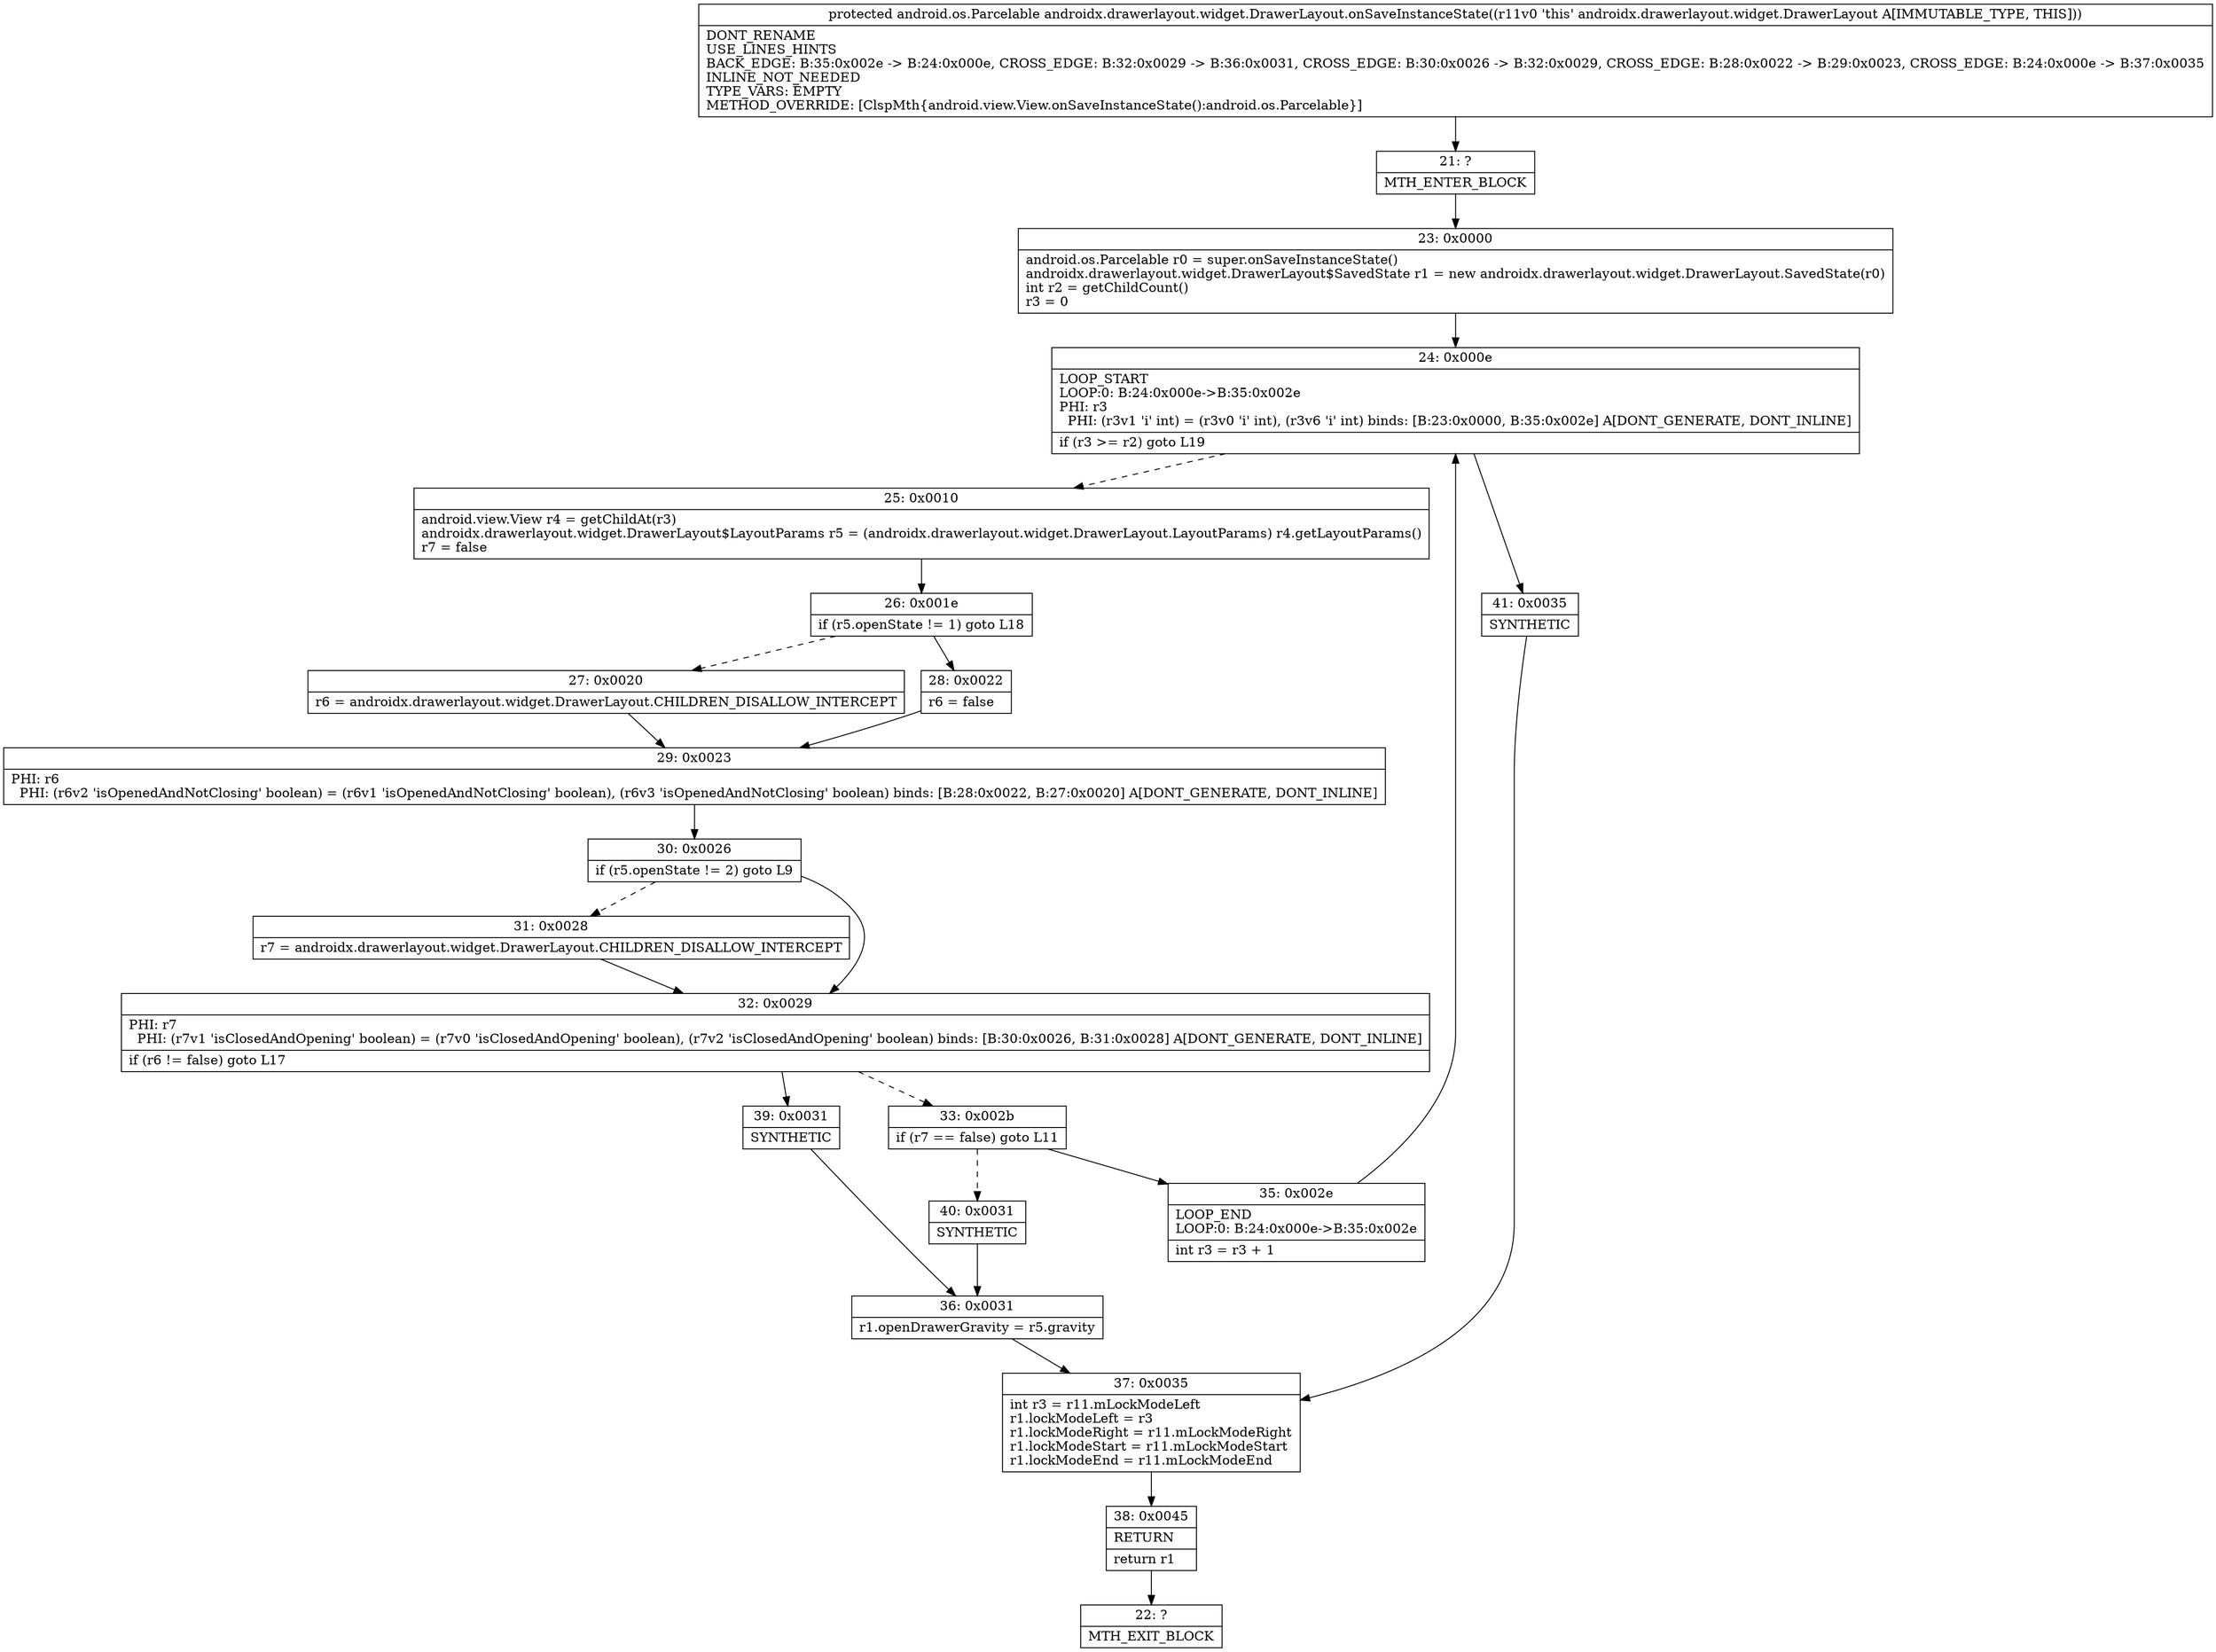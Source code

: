 digraph "CFG forandroidx.drawerlayout.widget.DrawerLayout.onSaveInstanceState()Landroid\/os\/Parcelable;" {
Node_21 [shape=record,label="{21\:\ ?|MTH_ENTER_BLOCK\l}"];
Node_23 [shape=record,label="{23\:\ 0x0000|android.os.Parcelable r0 = super.onSaveInstanceState()\landroidx.drawerlayout.widget.DrawerLayout$SavedState r1 = new androidx.drawerlayout.widget.DrawerLayout.SavedState(r0)\lint r2 = getChildCount()\lr3 = 0\l}"];
Node_24 [shape=record,label="{24\:\ 0x000e|LOOP_START\lLOOP:0: B:24:0x000e\-\>B:35:0x002e\lPHI: r3 \l  PHI: (r3v1 'i' int) = (r3v0 'i' int), (r3v6 'i' int) binds: [B:23:0x0000, B:35:0x002e] A[DONT_GENERATE, DONT_INLINE]\l|if (r3 \>= r2) goto L19\l}"];
Node_25 [shape=record,label="{25\:\ 0x0010|android.view.View r4 = getChildAt(r3)\landroidx.drawerlayout.widget.DrawerLayout$LayoutParams r5 = (androidx.drawerlayout.widget.DrawerLayout.LayoutParams) r4.getLayoutParams()\lr7 = false\l}"];
Node_26 [shape=record,label="{26\:\ 0x001e|if (r5.openState != 1) goto L18\l}"];
Node_27 [shape=record,label="{27\:\ 0x0020|r6 = androidx.drawerlayout.widget.DrawerLayout.CHILDREN_DISALLOW_INTERCEPT\l}"];
Node_29 [shape=record,label="{29\:\ 0x0023|PHI: r6 \l  PHI: (r6v2 'isOpenedAndNotClosing' boolean) = (r6v1 'isOpenedAndNotClosing' boolean), (r6v3 'isOpenedAndNotClosing' boolean) binds: [B:28:0x0022, B:27:0x0020] A[DONT_GENERATE, DONT_INLINE]\l}"];
Node_30 [shape=record,label="{30\:\ 0x0026|if (r5.openState != 2) goto L9\l}"];
Node_31 [shape=record,label="{31\:\ 0x0028|r7 = androidx.drawerlayout.widget.DrawerLayout.CHILDREN_DISALLOW_INTERCEPT\l}"];
Node_32 [shape=record,label="{32\:\ 0x0029|PHI: r7 \l  PHI: (r7v1 'isClosedAndOpening' boolean) = (r7v0 'isClosedAndOpening' boolean), (r7v2 'isClosedAndOpening' boolean) binds: [B:30:0x0026, B:31:0x0028] A[DONT_GENERATE, DONT_INLINE]\l|if (r6 != false) goto L17\l}"];
Node_33 [shape=record,label="{33\:\ 0x002b|if (r7 == false) goto L11\l}"];
Node_35 [shape=record,label="{35\:\ 0x002e|LOOP_END\lLOOP:0: B:24:0x000e\-\>B:35:0x002e\l|int r3 = r3 + 1\l}"];
Node_40 [shape=record,label="{40\:\ 0x0031|SYNTHETIC\l}"];
Node_36 [shape=record,label="{36\:\ 0x0031|r1.openDrawerGravity = r5.gravity\l}"];
Node_37 [shape=record,label="{37\:\ 0x0035|int r3 = r11.mLockModeLeft\lr1.lockModeLeft = r3\lr1.lockModeRight = r11.mLockModeRight\lr1.lockModeStart = r11.mLockModeStart\lr1.lockModeEnd = r11.mLockModeEnd\l}"];
Node_38 [shape=record,label="{38\:\ 0x0045|RETURN\l|return r1\l}"];
Node_22 [shape=record,label="{22\:\ ?|MTH_EXIT_BLOCK\l}"];
Node_39 [shape=record,label="{39\:\ 0x0031|SYNTHETIC\l}"];
Node_28 [shape=record,label="{28\:\ 0x0022|r6 = false\l}"];
Node_41 [shape=record,label="{41\:\ 0x0035|SYNTHETIC\l}"];
MethodNode[shape=record,label="{protected android.os.Parcelable androidx.drawerlayout.widget.DrawerLayout.onSaveInstanceState((r11v0 'this' androidx.drawerlayout.widget.DrawerLayout A[IMMUTABLE_TYPE, THIS]))  | DONT_RENAME\lUSE_LINES_HINTS\lBACK_EDGE: B:35:0x002e \-\> B:24:0x000e, CROSS_EDGE: B:32:0x0029 \-\> B:36:0x0031, CROSS_EDGE: B:30:0x0026 \-\> B:32:0x0029, CROSS_EDGE: B:28:0x0022 \-\> B:29:0x0023, CROSS_EDGE: B:24:0x000e \-\> B:37:0x0035\lINLINE_NOT_NEEDED\lTYPE_VARS: EMPTY\lMETHOD_OVERRIDE: [ClspMth\{android.view.View.onSaveInstanceState():android.os.Parcelable\}]\l}"];
MethodNode -> Node_21;Node_21 -> Node_23;
Node_23 -> Node_24;
Node_24 -> Node_25[style=dashed];
Node_24 -> Node_41;
Node_25 -> Node_26;
Node_26 -> Node_27[style=dashed];
Node_26 -> Node_28;
Node_27 -> Node_29;
Node_29 -> Node_30;
Node_30 -> Node_31[style=dashed];
Node_30 -> Node_32;
Node_31 -> Node_32;
Node_32 -> Node_33[style=dashed];
Node_32 -> Node_39;
Node_33 -> Node_35;
Node_33 -> Node_40[style=dashed];
Node_35 -> Node_24;
Node_40 -> Node_36;
Node_36 -> Node_37;
Node_37 -> Node_38;
Node_38 -> Node_22;
Node_39 -> Node_36;
Node_28 -> Node_29;
Node_41 -> Node_37;
}

